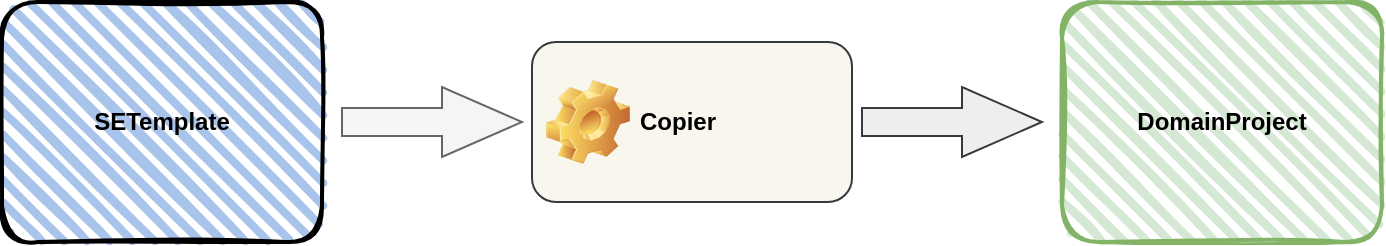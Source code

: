 <mxfile version="26.2.9" pages="3">
  <diagram id="NV0O73wnEwojy1pm9Em5" name="Create domain project overview">
    <mxGraphModel dx="1428" dy="785" grid="1" gridSize="10" guides="1" tooltips="1" connect="1" arrows="1" fold="1" page="1" pageScale="1" pageWidth="850" pageHeight="1100" math="0" shadow="0">
      <root>
        <mxCell id="FKtRPnmVIKJ-BTRwxGmR-0" />
        <mxCell id="FKtRPnmVIKJ-BTRwxGmR-1" parent="FKtRPnmVIKJ-BTRwxGmR-0" />
        <mxCell id="q_pkdB8jnUIClKvRuqxw-0" value="&lt;b&gt;SETemplate&lt;/b&gt;" style="rounded=1;whiteSpace=wrap;html=1;strokeWidth=2;fillWeight=4;hachureGap=8;hachureAngle=45;fillColor=#A9C4EB;sketch=1;fontSize=12;" parent="FKtRPnmVIKJ-BTRwxGmR-1" vertex="1">
          <mxGeometry x="80" y="40" width="160" height="120" as="geometry" />
        </mxCell>
        <mxCell id="q_pkdB8jnUIClKvRuqxw-1" value="&lt;b&gt;DomainProject&lt;/b&gt;" style="rounded=1;whiteSpace=wrap;html=1;strokeWidth=2;fillWeight=4;hachureGap=8;hachureAngle=45;fillColor=#d5e8d4;sketch=1;fontSize=12;strokeColor=#82b366;" parent="FKtRPnmVIKJ-BTRwxGmR-1" vertex="1">
          <mxGeometry x="610" y="40" width="160" height="120" as="geometry" />
        </mxCell>
        <mxCell id="gYlGJE8trwcfRiRCZoEW-0" value="Copier" style="label;whiteSpace=wrap;html=1;image=img/clipart/Gear_128x128.png;fontSize=12;fillColor=#f9f7ed;strokeColor=#36393d;rounded=1;glass=0;shadow=0;" parent="FKtRPnmVIKJ-BTRwxGmR-1" vertex="1">
          <mxGeometry x="345" y="60" width="160" height="80" as="geometry" />
        </mxCell>
        <mxCell id="gYlGJE8trwcfRiRCZoEW-2" value="" style="html=1;shadow=0;dashed=0;align=center;verticalAlign=middle;shape=mxgraph.arrows2.arrow;dy=0.6;dx=40;notch=0;rounded=1;glass=0;fontSize=12;fillColor=#f5f5f5;fontColor=#333333;strokeColor=#666666;" parent="FKtRPnmVIKJ-BTRwxGmR-1" vertex="1">
          <mxGeometry x="250" y="82.5" width="90" height="35" as="geometry" />
        </mxCell>
        <mxCell id="gYlGJE8trwcfRiRCZoEW-3" value="" style="html=1;shadow=0;dashed=0;align=center;verticalAlign=middle;shape=mxgraph.arrows2.arrow;dy=0.6;dx=40;notch=0;rounded=1;glass=0;fontSize=12;fillColor=#eeeeee;strokeColor=#36393d;" parent="FKtRPnmVIKJ-BTRwxGmR-1" vertex="1">
          <mxGeometry x="510" y="82.5" width="90" height="35" as="geometry" />
        </mxCell>
      </root>
    </mxGraphModel>
  </diagram>
  <diagram id="1cCb_u2O2cXnM25xXA9q" name="Create domain project">
    <mxGraphModel dx="1044" dy="527" grid="1" gridSize="10" guides="1" tooltips="1" connect="1" arrows="1" fold="1" page="1" pageScale="1" pageWidth="1169" pageHeight="827" math="0" shadow="0">
      <root>
        <mxCell id="0" />
        <mxCell id="1" parent="0" />
        <mxCell id="KD4jFZE-13GcvxPWc2QR-12" value="TemplateTools.ConApp" style="swimlane;fontStyle=0;childLayout=stackLayout;horizontal=1;startSize=26;fillColor=#f5f5f5;horizontalStack=0;resizeParent=1;resizeParentMax=0;resizeLast=0;collapsible=1;marginBottom=0;swimlaneFillColor=#ffffff;align=center;fontSize=14;strokeColor=#666666;fontColor=#333333;" parent="1" vertex="1">
          <mxGeometry x="360" y="40" width="240" height="160" as="geometry" />
        </mxCell>
        <mxCell id="KD4jFZE-13GcvxPWc2QR-15" value="Erzeugt eine Kopie von &#xa;&#39;SETemplate&#39; und passt die &#xa;entsprechenden Namen an.&#xa;Kopier-Prozess:&#xa;Beim Kopieren werden die Dateien, welche mit &#xa;dem Label &#39;BaseCode&#39; gekennzeichnet sind &#xa;mit dem Label &#39;CodeCopy&#39; gekennzeichnet." style="text;strokeColor=none;fillColor=none;spacingLeft=4;spacingRight=4;overflow=hidden;rotatable=0;points=[[0,0.5],[1,0.5]];portConstraint=eastwest;fontSize=11;fontColor=#000000;" parent="KD4jFZE-13GcvxPWc2QR-12" vertex="1">
          <mxGeometry y="26" width="240" height="134" as="geometry" />
        </mxCell>
        <mxCell id="KD4jFZE-13GcvxPWc2QR-16" value="" style="endArrow=classic;html=1;fontSize=10;" parent="1" target="KD4jFZE-13GcvxPWc2QR-15" edge="1">
          <mxGeometry width="50" height="50" relative="1" as="geometry">
            <mxPoint x="240" y="133" as="sourcePoint" />
            <mxPoint x="360" y="179" as="targetPoint" />
          </mxGeometry>
        </mxCell>
        <mxCell id="KD4jFZE-13GcvxPWc2QR-17" value="" style="endArrow=classic;html=1;fontSize=10;exitX=1;exitY=0.5;exitDx=0;exitDy=0;entryX=0;entryY=0.5;entryDx=0;entryDy=0;" parent="1" source="KD4jFZE-13GcvxPWc2QR-15" target="3mBax8T-b5g0QYJkGsF_-5" edge="1">
          <mxGeometry width="50" height="50" relative="1" as="geometry">
            <mxPoint x="580" y="179" as="sourcePoint" />
            <mxPoint x="760" y="110" as="targetPoint" />
          </mxGeometry>
        </mxCell>
        <mxCell id="3mBax8T-b5g0QYJkGsF_-1" value="SETemplate" style="swimlane;fontStyle=0;childLayout=stackLayout;horizontal=1;startSize=26;fillColor=#dae8fc;horizontalStack=0;resizeParent=1;resizeParentMax=0;resizeLast=0;collapsible=1;marginBottom=0;swimlaneFillColor=#ffffff;align=center;fontSize=14;strokeColor=#6c8ebf;fontColor=#000000;" parent="1" vertex="1">
          <mxGeometry x="40" y="40" width="200" height="160" as="geometry" />
        </mxCell>
        <mxCell id="3mBax8T-b5g0QYJkGsF_-3" value="+ SETemplate.CodeGenApp&#xa;+ SETemplate.Common&#xa;+ SETemplate.ConApp&#xa;+ SETemplate.Logic&#xa;+ SETemplate.MVVMApp&#xa;+ SETemplate.WebApi&#xa;+ TemplateTools.ConApp&#xa;+ TemplateTools.Logic" style="text;strokeColor=none;fillColor=none;spacingLeft=4;spacingRight=4;overflow=hidden;rotatable=0;points=[[0,0.5],[1,0.5]];portConstraint=eastwest;fontSize=11;fontColor=#000000;" parent="3mBax8T-b5g0QYJkGsF_-1" vertex="1">
          <mxGeometry y="26" width="200" height="134" as="geometry" />
        </mxCell>
        <mxCell id="3mBax8T-b5g0QYJkGsF_-4" value="DomainProject" style="swimlane;fontStyle=0;childLayout=stackLayout;horizontal=1;startSize=26;fillColor=#b1ddf0;horizontalStack=0;resizeParent=1;resizeParentMax=0;resizeLast=0;collapsible=1;marginBottom=0;swimlaneFillColor=#ffffff;align=center;fontSize=14;strokeColor=#10739e;fontColor=#000000;" parent="1" vertex="1">
          <mxGeometry x="720" y="40" width="200" height="160" as="geometry" />
        </mxCell>
        <mxCell id="3mBax8T-b5g0QYJkGsF_-5" value="+ DomainProjekt.CodeGenApp&#xa;+ DomainProjekt.Common&#xa;+ DomainProjekt.ConApp&#xa;+ DomainProjekt.Logic&#xa;+ DomainProjekt.MVVMApp&#xa;+ DomainProjekt.WebApi&#xa;+ TemplateTools.ConApp&#xa;+ TemplateTools.Logic" style="text;spacingLeft=4;spacingRight=4;overflow=hidden;rotatable=0;points=[[0,0.5],[1,0.5]];portConstraint=eastwest;fontSize=11;fontColor=#000000;" parent="3mBax8T-b5g0QYJkGsF_-4" vertex="1">
          <mxGeometry y="26" width="200" height="134" as="geometry" />
        </mxCell>
      </root>
    </mxGraphModel>
  </diagram>
  <diagram name="Create SEBookStore" id="eFqnNyfSXRAgzuV-wzoD">
    <mxGraphModel dx="1428" dy="785" grid="1" gridSize="10" guides="1" tooltips="1" connect="1" arrows="1" fold="1" page="1" pageScale="1" pageWidth="1169" pageHeight="827" math="0" shadow="0">
      <root>
        <mxCell id="D0lhavAZlbkVxVLMGDm--0" />
        <mxCell id="D0lhavAZlbkVxVLMGDm--1" parent="D0lhavAZlbkVxVLMGDm--0" />
        <mxCell id="D0lhavAZlbkVxVLMGDm--2" value="TemplateTools.ConApp" style="swimlane;fontStyle=0;childLayout=stackLayout;horizontal=1;startSize=26;fillColor=#f5f5f5;horizontalStack=0;resizeParent=1;resizeParentMax=0;resizeLast=0;collapsible=1;marginBottom=0;swimlaneFillColor=#ffffff;align=center;fontSize=14;strokeColor=#666666;fontColor=#333333;" vertex="1" parent="D0lhavAZlbkVxVLMGDm--1">
          <mxGeometry x="360" y="40" width="240" height="160" as="geometry" />
        </mxCell>
        <mxCell id="D0lhavAZlbkVxVLMGDm--3" value="Erzeugt eine Kopie von &#xa;&#39;SETemplate&#39; und passt die &#xa;entsprechenden Namen an.&#xa;Kopier-Prozess:&#xa;Beim Kopieren werden die Dateien, welche mit &#xa;dem Label &#39;BaseCode&#39; gekennzeichnet sind &#xa;mit dem Label &#39;CodeCopy&#39; gekennzeichnet." style="text;strokeColor=none;fillColor=none;spacingLeft=4;spacingRight=4;overflow=hidden;rotatable=0;points=[[0,0.5],[1,0.5]];portConstraint=eastwest;fontSize=11;fontColor=#000000;" vertex="1" parent="D0lhavAZlbkVxVLMGDm--2">
          <mxGeometry y="26" width="240" height="134" as="geometry" />
        </mxCell>
        <mxCell id="D0lhavAZlbkVxVLMGDm--4" value="" style="endArrow=classic;html=1;fontSize=10;" edge="1" parent="D0lhavAZlbkVxVLMGDm--1" target="D0lhavAZlbkVxVLMGDm--3">
          <mxGeometry width="50" height="50" relative="1" as="geometry">
            <mxPoint x="240" y="133" as="sourcePoint" />
            <mxPoint x="360" y="179" as="targetPoint" />
          </mxGeometry>
        </mxCell>
        <mxCell id="D0lhavAZlbkVxVLMGDm--5" value="" style="endArrow=classic;html=1;fontSize=10;exitX=1;exitY=0.5;exitDx=0;exitDy=0;entryX=0;entryY=0.5;entryDx=0;entryDy=0;" edge="1" parent="D0lhavAZlbkVxVLMGDm--1" source="D0lhavAZlbkVxVLMGDm--3" target="D0lhavAZlbkVxVLMGDm--9">
          <mxGeometry width="50" height="50" relative="1" as="geometry">
            <mxPoint x="580" y="179" as="sourcePoint" />
            <mxPoint x="760" y="110" as="targetPoint" />
          </mxGeometry>
        </mxCell>
        <mxCell id="D0lhavAZlbkVxVLMGDm--6" value="SETemplate" style="swimlane;fontStyle=0;childLayout=stackLayout;horizontal=1;startSize=26;fillColor=#dae8fc;horizontalStack=0;resizeParent=1;resizeParentMax=0;resizeLast=0;collapsible=1;marginBottom=0;swimlaneFillColor=#ffffff;align=center;fontSize=14;strokeColor=#6c8ebf;fontColor=#000000;" vertex="1" parent="D0lhavAZlbkVxVLMGDm--1">
          <mxGeometry x="40" y="40" width="200" height="160" as="geometry" />
        </mxCell>
        <mxCell id="D0lhavAZlbkVxVLMGDm--7" value="+ SETemplate.CodeGenApp&#xa;+ SETemplate.Common&#xa;+ SETemplate.ConApp&#xa;+ SETemplate.Logic&#xa;+ SETemplate.MVVMApp&#xa;+ SETemplate.WebApi&#xa;+ TemplateTools.ConApp&#xa;+ TemplateTools.Logic" style="text;strokeColor=none;fillColor=none;spacingLeft=4;spacingRight=4;overflow=hidden;rotatable=0;points=[[0,0.5],[1,0.5]];portConstraint=eastwest;fontSize=11;fontColor=#000000;" vertex="1" parent="D0lhavAZlbkVxVLMGDm--6">
          <mxGeometry y="26" width="200" height="134" as="geometry" />
        </mxCell>
        <mxCell id="D0lhavAZlbkVxVLMGDm--8" value="SEBookStore" style="swimlane;fontStyle=0;childLayout=stackLayout;horizontal=1;startSize=26;fillColor=#b1ddf0;horizontalStack=0;resizeParent=1;resizeParentMax=0;resizeLast=0;collapsible=1;marginBottom=0;swimlaneFillColor=#ffffff;align=center;fontSize=14;strokeColor=#10739e;fontColor=#000000;" vertex="1" parent="D0lhavAZlbkVxVLMGDm--1">
          <mxGeometry x="720" y="40" width="200" height="160" as="geometry" />
        </mxCell>
        <mxCell id="D0lhavAZlbkVxVLMGDm--9" value="+ SEBookStore.CodeGenApp&#xa;+ SEBookStore.Common&#xa;+ SEBookStore.ConApp&#xa;+ SEBookStore.Logic&#xa;+ SEBookStore.MVVMApp&#xa;+ SEBookStore.WebApi&#xa;+ TemplateTools.ConApp&#xa;+ TemplateTools.Logic" style="text;spacingLeft=4;spacingRight=4;overflow=hidden;rotatable=0;points=[[0,0.5],[1,0.5]];portConstraint=eastwest;fontSize=11;fontColor=#000000;" vertex="1" parent="D0lhavAZlbkVxVLMGDm--8">
          <mxGeometry y="26" width="200" height="134" as="geometry" />
        </mxCell>
      </root>
    </mxGraphModel>
  </diagram>
</mxfile>
